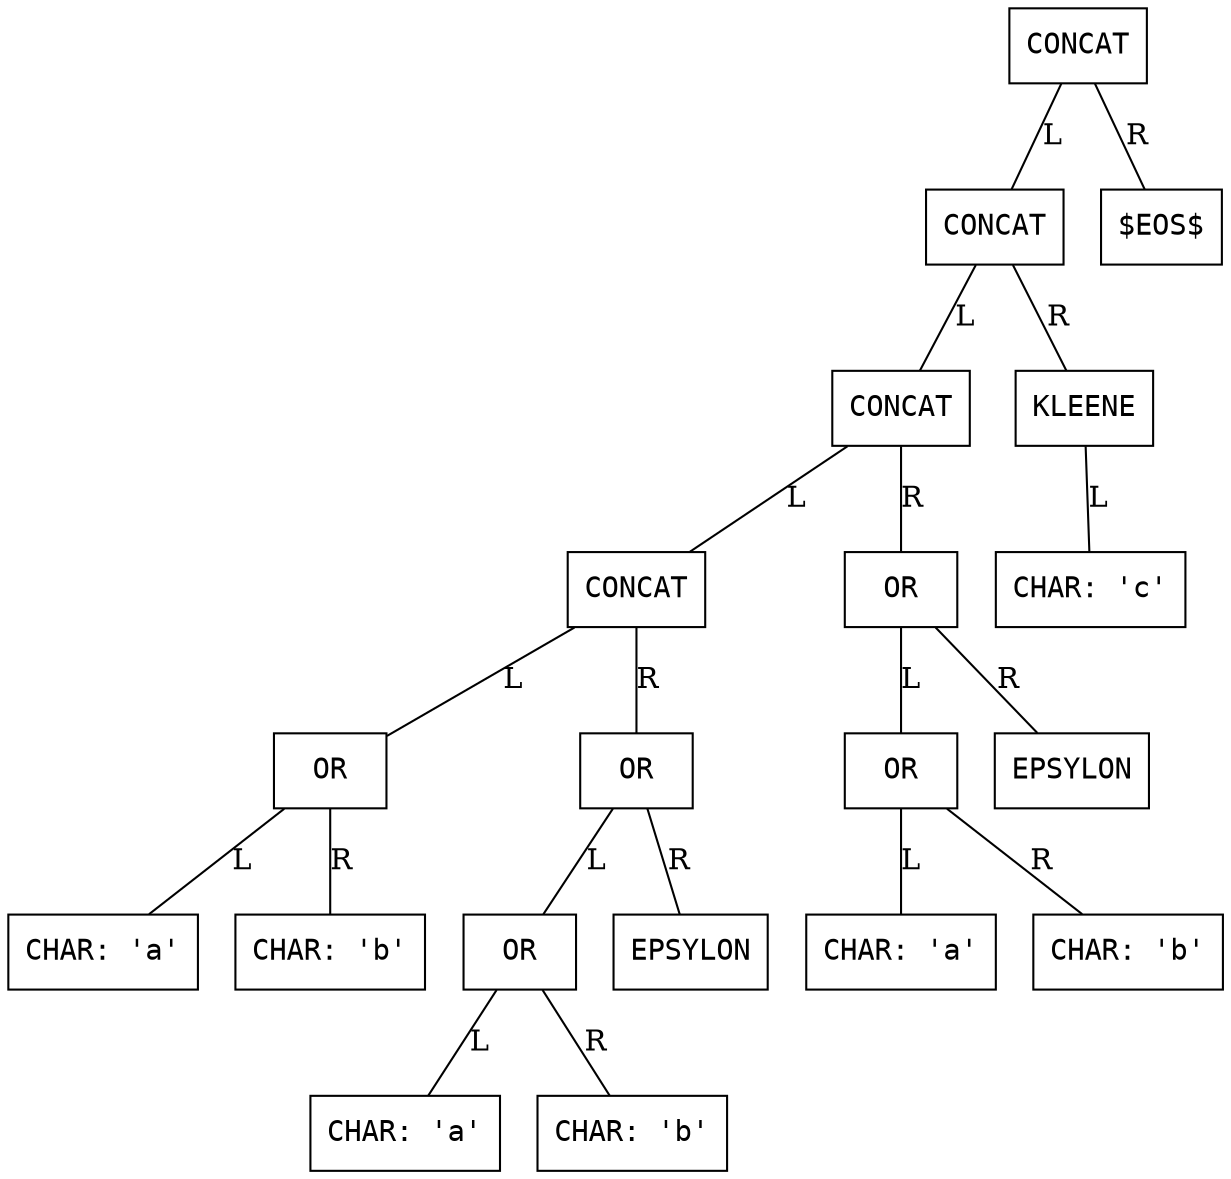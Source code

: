 digraph AST {
  node [shape=box, fontname="Courier"];
  edge [arrowhead=none];

  0 [label="CONCAT"];
  1 [label="CONCAT"];
  2 [label="CONCAT"];
  3 [label="CONCAT"];
  4 [label="OR"];
  5 [label="CHAR: 'a'"];
  4 -> 5 [label="L"];
  6 [label="CHAR: 'b'"];
  4 -> 6 [label="R"];
  3 -> 4 [label="L"];
  7 [label="OR"];
  8 [label="OR"];
  9 [label="CHAR: 'a'"];
  8 -> 9 [label="L"];
  10 [label="CHAR: 'b'"];
  8 -> 10 [label="R"];
  7 -> 8 [label="L"];
  11 [label="EPSYLON"];
  7 -> 11 [label="R"];
  3 -> 7 [label="R"];
  2 -> 3 [label="L"];
  12 [label="OR"];
  13 [label="OR"];
  14 [label="CHAR: 'a'"];
  13 -> 14 [label="L"];
  15 [label="CHAR: 'b'"];
  13 -> 15 [label="R"];
  12 -> 13 [label="L"];
  16 [label="EPSYLON"];
  12 -> 16 [label="R"];
  2 -> 12 [label="R"];
  1 -> 2 [label="L"];
  17 [label="KLEENE"];
  18 [label="CHAR: 'c'"];
  17 -> 18 [label="L"];
  1 -> 17 [label="R"];
  0 -> 1 [label="L"];
  19 [label="$EOS$"];
  0 -> 19 [label="R"];
}
